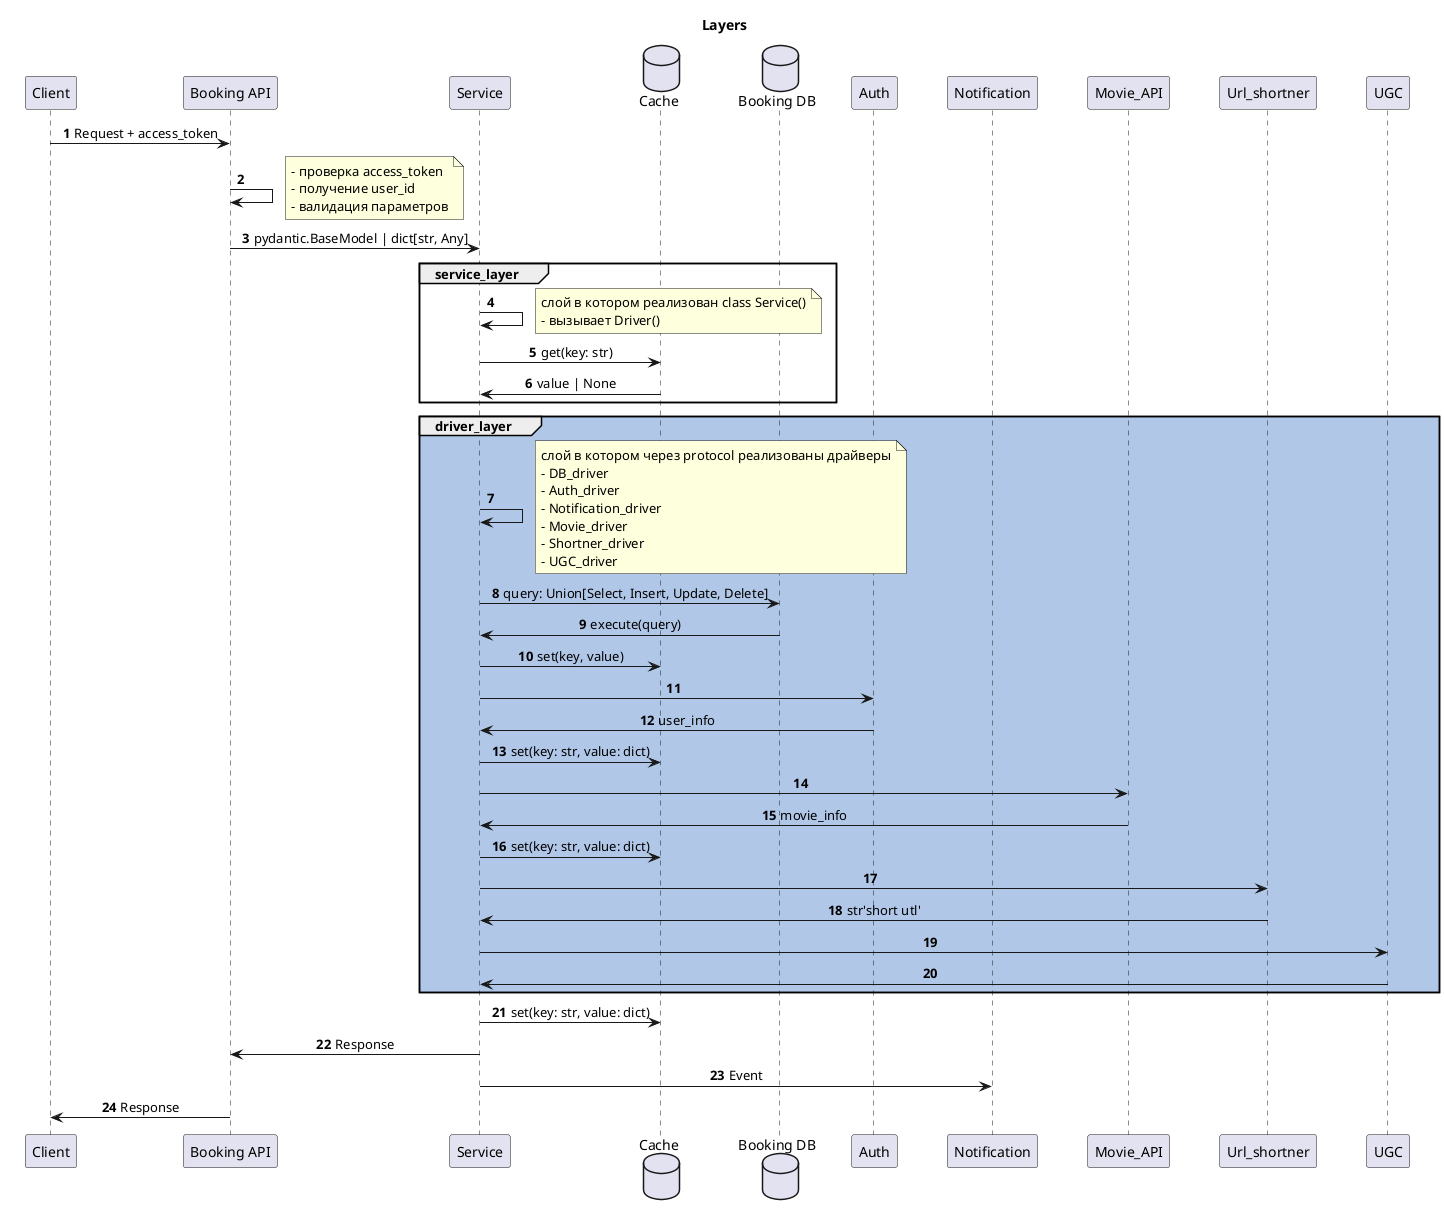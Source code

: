 @startuml layers
' !theme materia
autonumber
skinparam sequence {
	ParticipantPadding 20
	MessageAlign center
}

title Layers

participant Client as Client
participant "Booking API" as API
participant "Service" as Service
database "Cache" as Cache_Service
database "Booking DB" as DB_Booking
participant DB_Booking
participant Auth
participant Notification
participant Movie_API
participant Url_shortner
participant UGC

Client -> API: Request + access_token
API -> API:
note right
    - проверка access_token
    - получение user_id
    - валидация параметров
end note
API -> Service: pydantic.BaseModel | dict[str, Any]

group service_layer
    Service -> Service
    note right
        слой в котором реализован class Service()
        - вызывает Driver()
    end note
    Service -> Cache_Service: get(key: str)
    Service <- Cache_Service: value | None
end group

group #B1C7E8 driver_layer
    Service -> Service
    note right
        слой в котором через protocol реализованы драйверы
        - DB_driver
        - Auth_driver
        - Notification_driver
        - Movie_driver
        - Shortner_driver
        - UGC_driver
    end note

    Service -> DB_Booking: query: Union[Select, Insert, Update, Delete]
    Service <- DB_Booking: execute(query)
    Service -> Cache_Service: set(key, value)
    Service -> Auth
    Service <- Auth: user_info
    Service -> Cache_Service: set(key: str, value: dict)
    Service -> Movie_API
    Service <- Movie_API: movie_info
    Service -> Cache_Service: set(key: str, value: dict)
    Service -> Url_shortner
    Service <- Url_shortner: str'short utl'
    Service -> UGC
    Service <- UGC

end group
Service -> Cache_Service : set(key: str, value: dict)
Service -> API: Response
Service -> Notification: Event
API -> Client: Response
@enduml